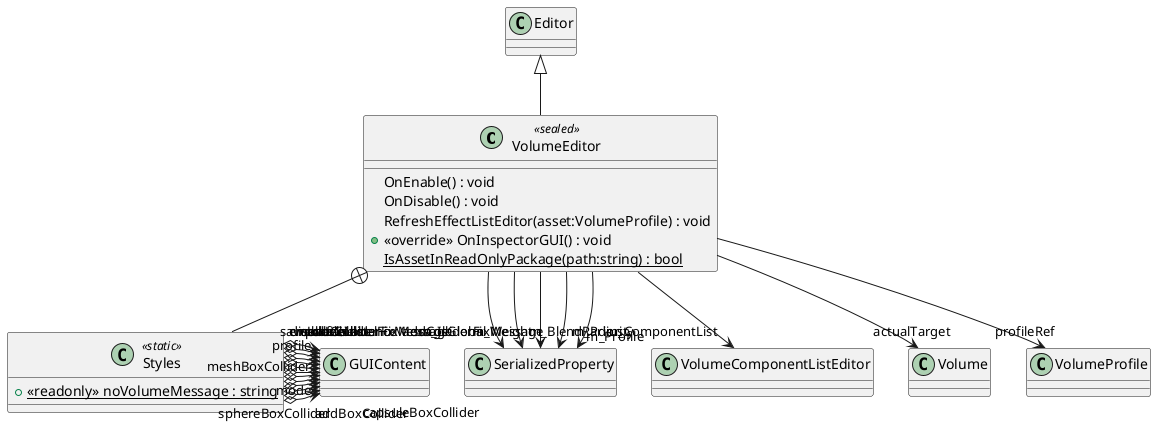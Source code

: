 @startuml
class VolumeEditor <<sealed>> {
    OnEnable() : void
    OnDisable() : void
    RefreshEffectListEditor(asset:VolumeProfile) : void
    + <<override>> OnInspectorGUI() : void
    {static} IsAssetInReadOnlyPackage(path:string) : bool
}
class Styles <<static>> {
    + {static} <<readonly>> noVolumeMessage : string
}
Editor <|-- VolumeEditor
VolumeEditor --> "m_IsGlobal" SerializedProperty
VolumeEditor --> "m_BlendRadius" SerializedProperty
VolumeEditor --> "m_Weight" SerializedProperty
VolumeEditor --> "m_Priority" SerializedProperty
VolumeEditor --> "m_Profile" SerializedProperty
VolumeEditor --> "m_ComponentList" VolumeComponentListEditor
VolumeEditor --> "actualTarget" Volume
VolumeEditor --> "profileRef" VolumeProfile
VolumeEditor +-- Styles
Styles o-> "mode" GUIContent
Styles o-> "addBoxCollider" GUIContent
Styles o-> "sphereBoxCollider" GUIContent
Styles o-> "capsuleBoxCollider" GUIContent
Styles o-> "meshBoxCollider" GUIContent
Styles o-> "addColliderFixMessage" GUIContent
Styles o-> "disableColliderFixMessage" GUIContent
Styles o-> "enableColliderFixMessage" GUIContent
Styles o-> "profileInstance" GUIContent
Styles o-> "profile" GUIContent
Styles o-> "newLabel" GUIContent
Styles o-> "saveLabel" GUIContent
Styles o-> "cloneLabel" GUIContent
@enduml
